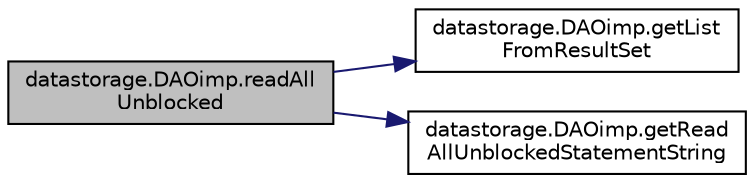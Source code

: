digraph "datastorage.DAOimp.readAllUnblocked"
{
 // LATEX_PDF_SIZE
  edge [fontname="Helvetica",fontsize="10",labelfontname="Helvetica",labelfontsize="10"];
  node [fontname="Helvetica",fontsize="10",shape=record];
  rankdir="LR";
  Node1 [label="datastorage.DAOimp.readAll\lUnblocked",height=0.2,width=0.4,color="black", fillcolor="grey75", style="filled", fontcolor="black",tooltip="calls getReadAllUnblockedStatementString method and makes a new list of objects out of the result"];
  Node1 -> Node2 [color="midnightblue",fontsize="10",style="solid",fontname="Helvetica"];
  Node2 [label="datastorage.DAOimp.getList\lFromResultSet",height=0.2,width=0.4,color="black", fillcolor="white", style="filled",URL="$db/d11/classdatastorage_1_1DAOimp.html#a1f0fcbb5b757af15b198c1d52fc0158b",tooltip=" "];
  Node1 -> Node3 [color="midnightblue",fontsize="10",style="solid",fontname="Helvetica"];
  Node3 [label="datastorage.DAOimp.getRead\lAllUnblockedStatementString",height=0.2,width=0.4,color="black", fillcolor="white", style="filled",URL="$db/d11/classdatastorage_1_1DAOimp.html#a3878f193969ec84b41892041a635d1a1",tooltip=" "];
}
